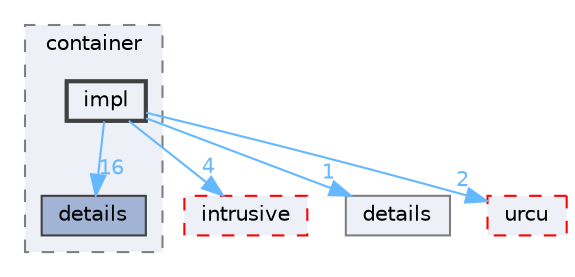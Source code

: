 digraph "external/libcds/cds/container/impl"
{
 // LATEX_PDF_SIZE
  bgcolor="transparent";
  edge [fontname=Helvetica,fontsize=10,labelfontname=Helvetica,labelfontsize=10];
  node [fontname=Helvetica,fontsize=10,shape=box,height=0.2,width=0.4];
  compound=true
  subgraph clusterdir_57ce23e11405487183a5c7cfc830e054 {
    graph [ bgcolor="#edf0f7", pencolor="grey50", label="container", fontname=Helvetica,fontsize=10 style="filled,dashed", URL="dir_57ce23e11405487183a5c7cfc830e054.html",tooltip=""]
  dir_ad2004e044f53eba1d18d221adae8d9c [label="details", fillcolor="#a2b4d6", color="grey25", style="filled", URL="dir_ad2004e044f53eba1d18d221adae8d9c.html",tooltip=""];
  dir_781c68729dc979a054186959293f4236 [label="impl", fillcolor="#edf0f7", color="grey25", style="filled,bold", URL="dir_781c68729dc979a054186959293f4236.html",tooltip=""];
  }
  dir_80f3f22e2157ac1e65cc4fe00fdf4c00 [label="intrusive", fillcolor="#edf0f7", color="red", style="filled,dashed", URL="dir_80f3f22e2157ac1e65cc4fe00fdf4c00.html",tooltip=""];
  dir_d6afcdf20b4efce5cf94aac6e0746784 [label="details", fillcolor="#edf0f7", color="grey50", style="filled", URL="dir_d6afcdf20b4efce5cf94aac6e0746784.html",tooltip=""];
  dir_e0b44b930dff7b48bd83e18b3900b99d [label="urcu", fillcolor="#edf0f7", color="red", style="filled,dashed", URL="dir_e0b44b930dff7b48bd83e18b3900b99d.html",tooltip=""];
  dir_781c68729dc979a054186959293f4236->dir_80f3f22e2157ac1e65cc4fe00fdf4c00 [headlabel="4", labeldistance=1.5 headhref="dir_000380_000413.html" href="dir_000380_000413.html" color="steelblue1" fontcolor="steelblue1"];
  dir_781c68729dc979a054186959293f4236->dir_ad2004e044f53eba1d18d221adae8d9c [headlabel="16", labeldistance=1.5 headhref="dir_000380_000194.html" href="dir_000380_000194.html" color="steelblue1" fontcolor="steelblue1"];
  dir_781c68729dc979a054186959293f4236->dir_d6afcdf20b4efce5cf94aac6e0746784 [headlabel="1", labeldistance=1.5 headhref="dir_000380_000195.html" href="dir_000380_000195.html" color="steelblue1" fontcolor="steelblue1"];
  dir_781c68729dc979a054186959293f4236->dir_e0b44b930dff7b48bd83e18b3900b99d [headlabel="2", labeldistance=1.5 headhref="dir_000380_000890.html" href="dir_000380_000890.html" color="steelblue1" fontcolor="steelblue1"];
}
